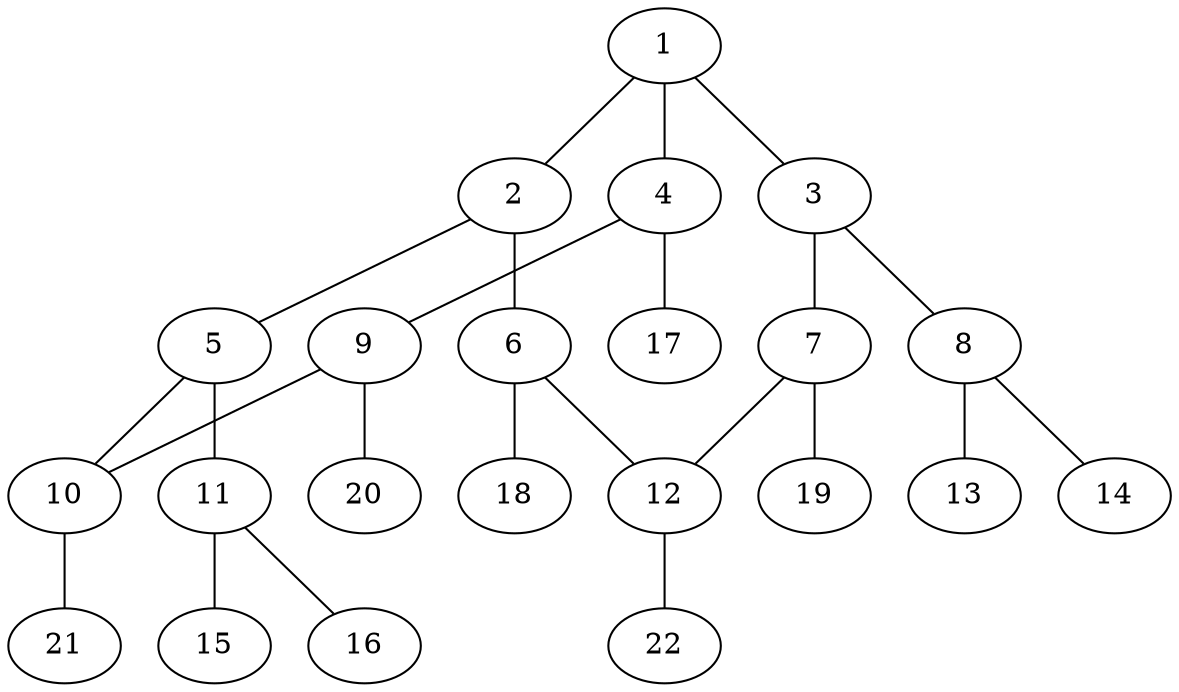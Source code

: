 graph molecule_3135 {
	1	 [chem=C];
	2	 [chem=C];
	1 -- 2	 [valence=1];
	3	 [chem=C];
	1 -- 3	 [valence=2];
	4	 [chem=C];
	1 -- 4	 [valence=1];
	5	 [chem=C];
	2 -- 5	 [valence=1];
	6	 [chem=C];
	2 -- 6	 [valence=2];
	7	 [chem=C];
	3 -- 7	 [valence=1];
	8	 [chem=N];
	3 -- 8	 [valence=1];
	9	 [chem=C];
	4 -- 9	 [valence=2];
	17	 [chem=H];
	4 -- 17	 [valence=1];
	10	 [chem=C];
	5 -- 10	 [valence=2];
	11	 [chem=N];
	5 -- 11	 [valence=1];
	12	 [chem=C];
	6 -- 12	 [valence=1];
	18	 [chem=H];
	6 -- 18	 [valence=1];
	7 -- 12	 [valence=2];
	19	 [chem=H];
	7 -- 19	 [valence=1];
	13	 [chem=O];
	8 -- 13	 [valence=2];
	14	 [chem=O];
	8 -- 14	 [valence=1];
	9 -- 10	 [valence=1];
	20	 [chem=H];
	9 -- 20	 [valence=1];
	21	 [chem=H];
	10 -- 21	 [valence=1];
	15	 [chem=O];
	11 -- 15	 [valence=2];
	16	 [chem=O];
	11 -- 16	 [valence=1];
	22	 [chem=H];
	12 -- 22	 [valence=1];
}
